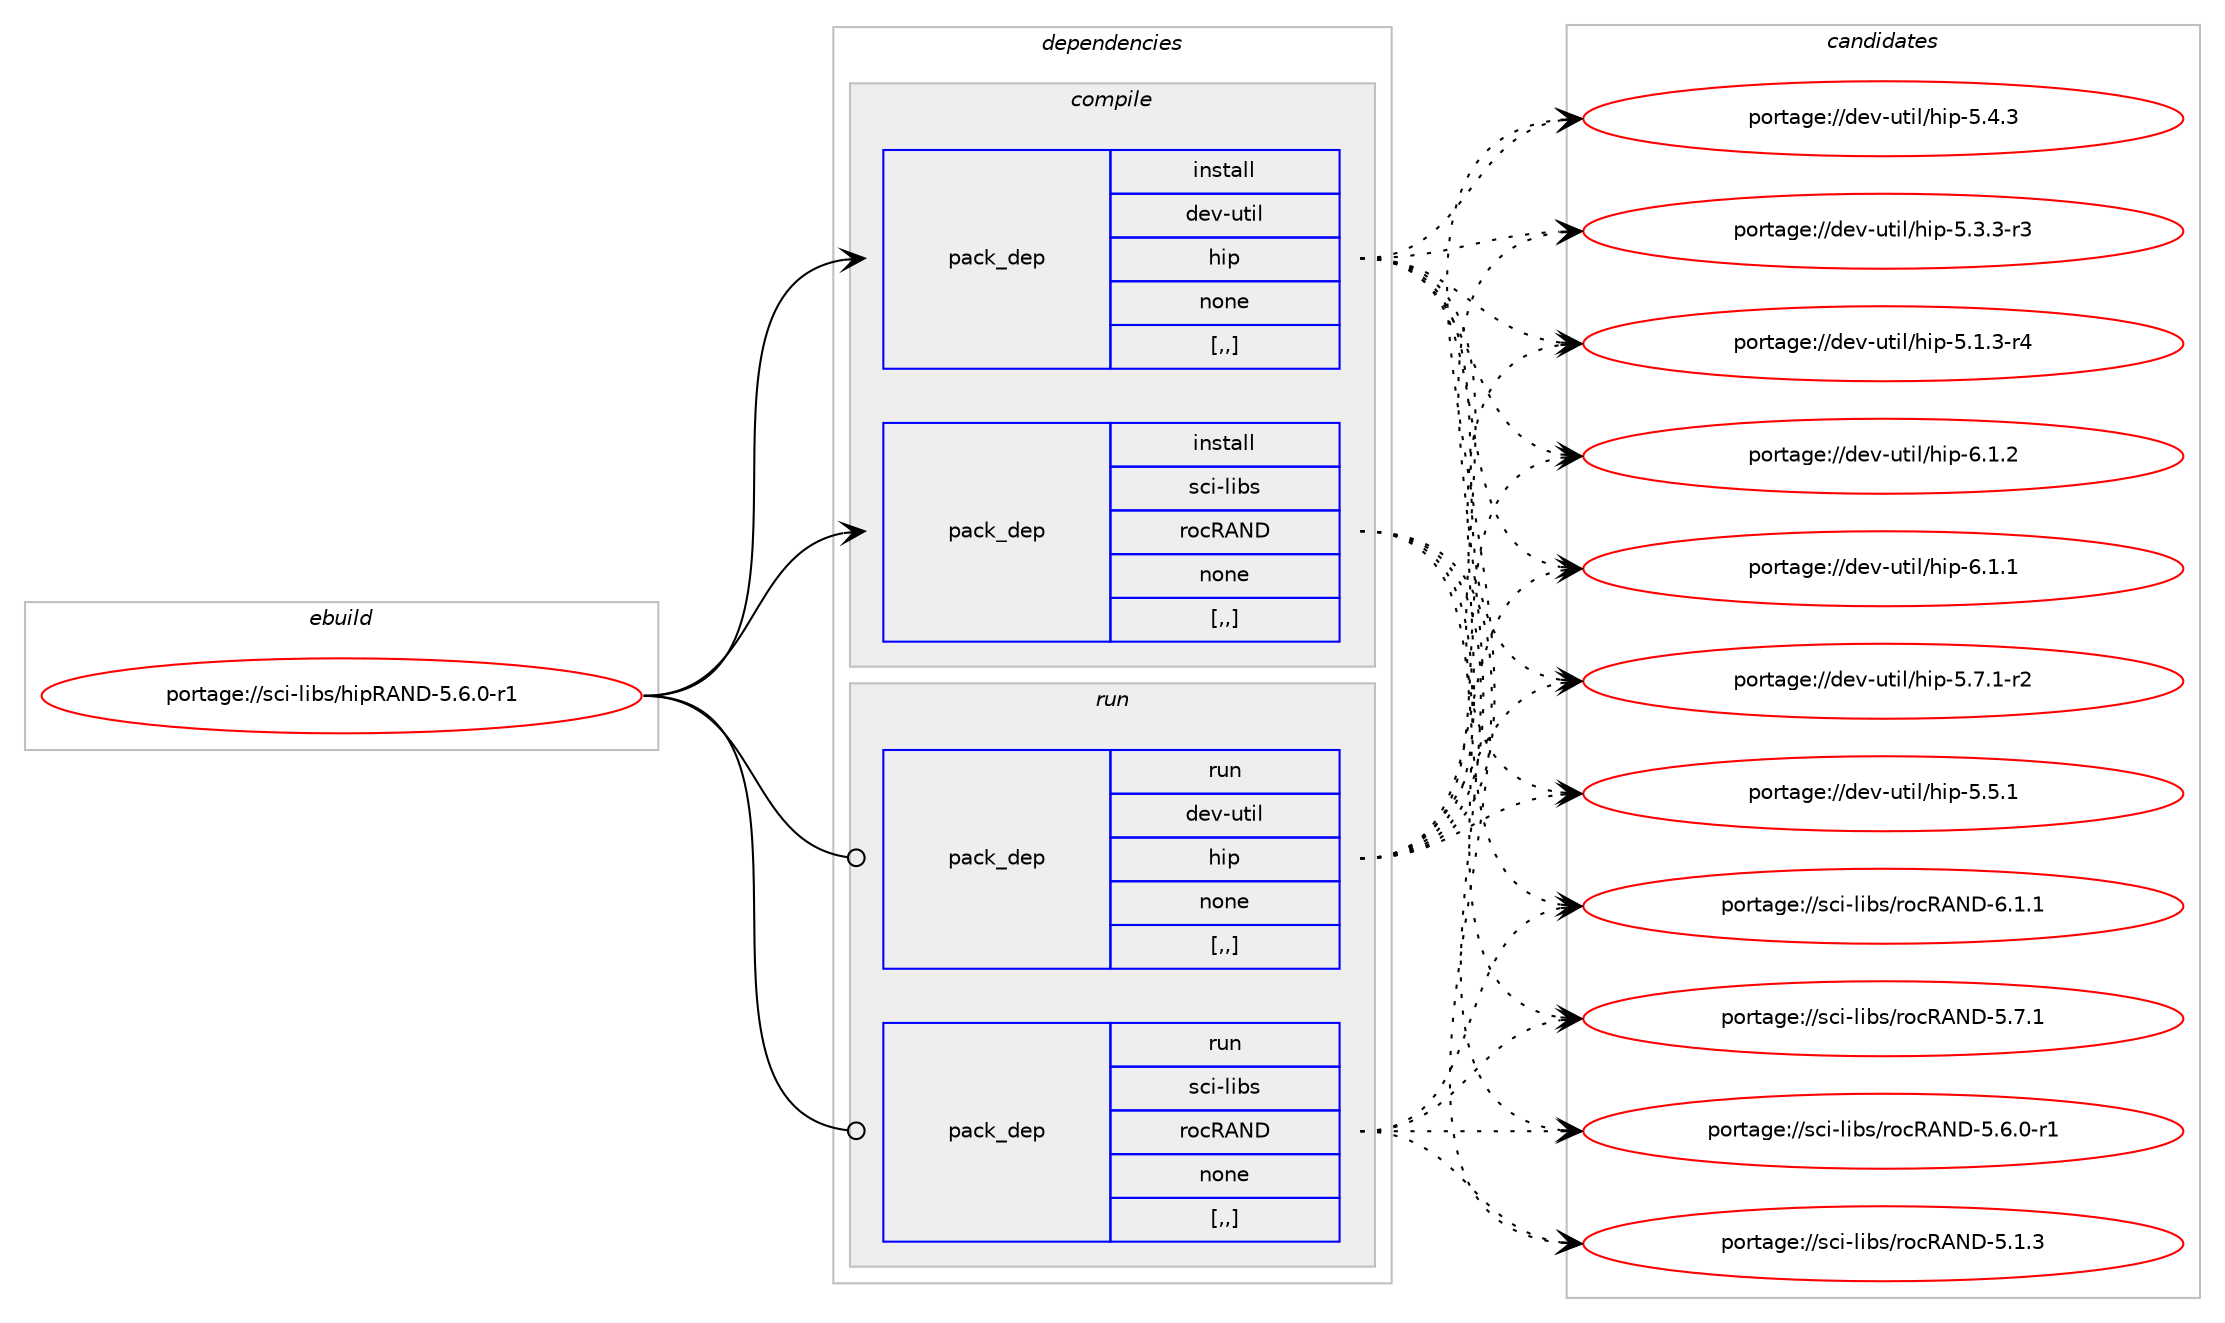 digraph prolog {

# *************
# Graph options
# *************

newrank=true;
concentrate=true;
compound=true;
graph [rankdir=LR,fontname=Helvetica,fontsize=10,ranksep=1.5];#, ranksep=2.5, nodesep=0.2];
edge  [arrowhead=vee];
node  [fontname=Helvetica,fontsize=10];

# **********
# The ebuild
# **********

subgraph cluster_leftcol {
color=gray;
label=<<i>ebuild</i>>;
id [label="portage://sci-libs/hipRAND-5.6.0-r1", color=red, width=4, href="../sci-libs/hipRAND-5.6.0-r1.svg"];
}

# ****************
# The dependencies
# ****************

subgraph cluster_midcol {
color=gray;
label=<<i>dependencies</i>>;
subgraph cluster_compile {
fillcolor="#eeeeee";
style=filled;
label=<<i>compile</i>>;
subgraph pack293505 {
dependency402986 [label=<<TABLE BORDER="0" CELLBORDER="1" CELLSPACING="0" CELLPADDING="4" WIDTH="220"><TR><TD ROWSPAN="6" CELLPADDING="30">pack_dep</TD></TR><TR><TD WIDTH="110">install</TD></TR><TR><TD>dev-util</TD></TR><TR><TD>hip</TD></TR><TR><TD>none</TD></TR><TR><TD>[,,]</TD></TR></TABLE>>, shape=none, color=blue];
}
id:e -> dependency402986:w [weight=20,style="solid",arrowhead="vee"];
subgraph pack293506 {
dependency402987 [label=<<TABLE BORDER="0" CELLBORDER="1" CELLSPACING="0" CELLPADDING="4" WIDTH="220"><TR><TD ROWSPAN="6" CELLPADDING="30">pack_dep</TD></TR><TR><TD WIDTH="110">install</TD></TR><TR><TD>sci-libs</TD></TR><TR><TD>rocRAND</TD></TR><TR><TD>none</TD></TR><TR><TD>[,,]</TD></TR></TABLE>>, shape=none, color=blue];
}
id:e -> dependency402987:w [weight=20,style="solid",arrowhead="vee"];
}
subgraph cluster_compileandrun {
fillcolor="#eeeeee";
style=filled;
label=<<i>compile and run</i>>;
}
subgraph cluster_run {
fillcolor="#eeeeee";
style=filled;
label=<<i>run</i>>;
subgraph pack293507 {
dependency402988 [label=<<TABLE BORDER="0" CELLBORDER="1" CELLSPACING="0" CELLPADDING="4" WIDTH="220"><TR><TD ROWSPAN="6" CELLPADDING="30">pack_dep</TD></TR><TR><TD WIDTH="110">run</TD></TR><TR><TD>dev-util</TD></TR><TR><TD>hip</TD></TR><TR><TD>none</TD></TR><TR><TD>[,,]</TD></TR></TABLE>>, shape=none, color=blue];
}
id:e -> dependency402988:w [weight=20,style="solid",arrowhead="odot"];
subgraph pack293508 {
dependency402989 [label=<<TABLE BORDER="0" CELLBORDER="1" CELLSPACING="0" CELLPADDING="4" WIDTH="220"><TR><TD ROWSPAN="6" CELLPADDING="30">pack_dep</TD></TR><TR><TD WIDTH="110">run</TD></TR><TR><TD>sci-libs</TD></TR><TR><TD>rocRAND</TD></TR><TR><TD>none</TD></TR><TR><TD>[,,]</TD></TR></TABLE>>, shape=none, color=blue];
}
id:e -> dependency402989:w [weight=20,style="solid",arrowhead="odot"];
}
}

# **************
# The candidates
# **************

subgraph cluster_choices {
rank=same;
color=gray;
label=<<i>candidates</i>>;

subgraph choice293505 {
color=black;
nodesep=1;
choice1001011184511711610510847104105112455446494650 [label="portage://dev-util/hip-6.1.2", color=red, width=4,href="../dev-util/hip-6.1.2.svg"];
choice1001011184511711610510847104105112455446494649 [label="portage://dev-util/hip-6.1.1", color=red, width=4,href="../dev-util/hip-6.1.1.svg"];
choice10010111845117116105108471041051124553465546494511450 [label="portage://dev-util/hip-5.7.1-r2", color=red, width=4,href="../dev-util/hip-5.7.1-r2.svg"];
choice1001011184511711610510847104105112455346534649 [label="portage://dev-util/hip-5.5.1", color=red, width=4,href="../dev-util/hip-5.5.1.svg"];
choice1001011184511711610510847104105112455346524651 [label="portage://dev-util/hip-5.4.3", color=red, width=4,href="../dev-util/hip-5.4.3.svg"];
choice10010111845117116105108471041051124553465146514511451 [label="portage://dev-util/hip-5.3.3-r3", color=red, width=4,href="../dev-util/hip-5.3.3-r3.svg"];
choice10010111845117116105108471041051124553464946514511452 [label="portage://dev-util/hip-5.1.3-r4", color=red, width=4,href="../dev-util/hip-5.1.3-r4.svg"];
dependency402986:e -> choice1001011184511711610510847104105112455446494650:w [style=dotted,weight="100"];
dependency402986:e -> choice1001011184511711610510847104105112455446494649:w [style=dotted,weight="100"];
dependency402986:e -> choice10010111845117116105108471041051124553465546494511450:w [style=dotted,weight="100"];
dependency402986:e -> choice1001011184511711610510847104105112455346534649:w [style=dotted,weight="100"];
dependency402986:e -> choice1001011184511711610510847104105112455346524651:w [style=dotted,weight="100"];
dependency402986:e -> choice10010111845117116105108471041051124553465146514511451:w [style=dotted,weight="100"];
dependency402986:e -> choice10010111845117116105108471041051124553464946514511452:w [style=dotted,weight="100"];
}
subgraph choice293506 {
color=black;
nodesep=1;
choice115991054510810598115471141119982657868455446494649 [label="portage://sci-libs/rocRAND-6.1.1", color=red, width=4,href="../sci-libs/rocRAND-6.1.1.svg"];
choice115991054510810598115471141119982657868455346554649 [label="portage://sci-libs/rocRAND-5.7.1", color=red, width=4,href="../sci-libs/rocRAND-5.7.1.svg"];
choice1159910545108105981154711411199826578684553465446484511449 [label="portage://sci-libs/rocRAND-5.6.0-r1", color=red, width=4,href="../sci-libs/rocRAND-5.6.0-r1.svg"];
choice115991054510810598115471141119982657868455346494651 [label="portage://sci-libs/rocRAND-5.1.3", color=red, width=4,href="../sci-libs/rocRAND-5.1.3.svg"];
dependency402987:e -> choice115991054510810598115471141119982657868455446494649:w [style=dotted,weight="100"];
dependency402987:e -> choice115991054510810598115471141119982657868455346554649:w [style=dotted,weight="100"];
dependency402987:e -> choice1159910545108105981154711411199826578684553465446484511449:w [style=dotted,weight="100"];
dependency402987:e -> choice115991054510810598115471141119982657868455346494651:w [style=dotted,weight="100"];
}
subgraph choice293507 {
color=black;
nodesep=1;
choice1001011184511711610510847104105112455446494650 [label="portage://dev-util/hip-6.1.2", color=red, width=4,href="../dev-util/hip-6.1.2.svg"];
choice1001011184511711610510847104105112455446494649 [label="portage://dev-util/hip-6.1.1", color=red, width=4,href="../dev-util/hip-6.1.1.svg"];
choice10010111845117116105108471041051124553465546494511450 [label="portage://dev-util/hip-5.7.1-r2", color=red, width=4,href="../dev-util/hip-5.7.1-r2.svg"];
choice1001011184511711610510847104105112455346534649 [label="portage://dev-util/hip-5.5.1", color=red, width=4,href="../dev-util/hip-5.5.1.svg"];
choice1001011184511711610510847104105112455346524651 [label="portage://dev-util/hip-5.4.3", color=red, width=4,href="../dev-util/hip-5.4.3.svg"];
choice10010111845117116105108471041051124553465146514511451 [label="portage://dev-util/hip-5.3.3-r3", color=red, width=4,href="../dev-util/hip-5.3.3-r3.svg"];
choice10010111845117116105108471041051124553464946514511452 [label="portage://dev-util/hip-5.1.3-r4", color=red, width=4,href="../dev-util/hip-5.1.3-r4.svg"];
dependency402988:e -> choice1001011184511711610510847104105112455446494650:w [style=dotted,weight="100"];
dependency402988:e -> choice1001011184511711610510847104105112455446494649:w [style=dotted,weight="100"];
dependency402988:e -> choice10010111845117116105108471041051124553465546494511450:w [style=dotted,weight="100"];
dependency402988:e -> choice1001011184511711610510847104105112455346534649:w [style=dotted,weight="100"];
dependency402988:e -> choice1001011184511711610510847104105112455346524651:w [style=dotted,weight="100"];
dependency402988:e -> choice10010111845117116105108471041051124553465146514511451:w [style=dotted,weight="100"];
dependency402988:e -> choice10010111845117116105108471041051124553464946514511452:w [style=dotted,weight="100"];
}
subgraph choice293508 {
color=black;
nodesep=1;
choice115991054510810598115471141119982657868455446494649 [label="portage://sci-libs/rocRAND-6.1.1", color=red, width=4,href="../sci-libs/rocRAND-6.1.1.svg"];
choice115991054510810598115471141119982657868455346554649 [label="portage://sci-libs/rocRAND-5.7.1", color=red, width=4,href="../sci-libs/rocRAND-5.7.1.svg"];
choice1159910545108105981154711411199826578684553465446484511449 [label="portage://sci-libs/rocRAND-5.6.0-r1", color=red, width=4,href="../sci-libs/rocRAND-5.6.0-r1.svg"];
choice115991054510810598115471141119982657868455346494651 [label="portage://sci-libs/rocRAND-5.1.3", color=red, width=4,href="../sci-libs/rocRAND-5.1.3.svg"];
dependency402989:e -> choice115991054510810598115471141119982657868455446494649:w [style=dotted,weight="100"];
dependency402989:e -> choice115991054510810598115471141119982657868455346554649:w [style=dotted,weight="100"];
dependency402989:e -> choice1159910545108105981154711411199826578684553465446484511449:w [style=dotted,weight="100"];
dependency402989:e -> choice115991054510810598115471141119982657868455346494651:w [style=dotted,weight="100"];
}
}

}
